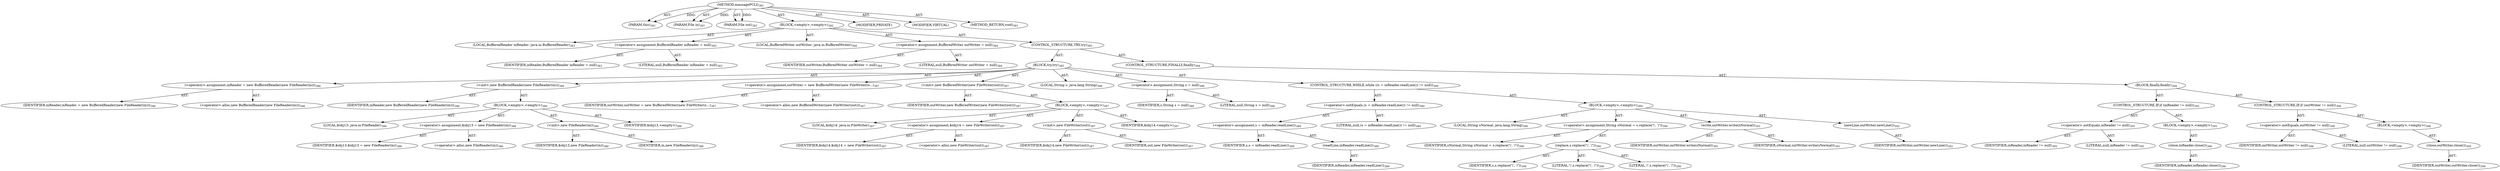 digraph "massagePCLI" {  
"111669149700" [label = <(METHOD,massagePCLI)<SUB>381</SUB>> ]
"115964117001" [label = <(PARAM,this)<SUB>381</SUB>> ]
"115964117002" [label = <(PARAM,File in)<SUB>381</SUB>> ]
"115964117003" [label = <(PARAM,File out)<SUB>381</SUB>> ]
"25769803839" [label = <(BLOCK,&lt;empty&gt;,&lt;empty&gt;)<SUB>382</SUB>> ]
"94489280550" [label = <(LOCAL,BufferedReader inReader: java.io.BufferedReader)<SUB>383</SUB>> ]
"30064771435" [label = <(&lt;operator&gt;.assignment,BufferedReader inReader = null)<SUB>383</SUB>> ]
"68719477001" [label = <(IDENTIFIER,inReader,BufferedReader inReader = null)<SUB>383</SUB>> ]
"90194313301" [label = <(LITERAL,null,BufferedReader inReader = null)<SUB>383</SUB>> ]
"94489280551" [label = <(LOCAL,BufferedWriter outWriter: java.io.BufferedWriter)<SUB>384</SUB>> ]
"30064771436" [label = <(&lt;operator&gt;.assignment,BufferedWriter outWriter = null)<SUB>384</SUB>> ]
"68719477002" [label = <(IDENTIFIER,outWriter,BufferedWriter outWriter = null)<SUB>384</SUB>> ]
"90194313302" [label = <(LITERAL,null,BufferedWriter outWriter = null)<SUB>384</SUB>> ]
"47244640302" [label = <(CONTROL_STRUCTURE,TRY,try)<SUB>385</SUB>> ]
"25769803840" [label = <(BLOCK,try,try)<SUB>385</SUB>> ]
"30064771437" [label = <(&lt;operator&gt;.assignment,inReader = new BufferedReader(new FileReader(in)))<SUB>386</SUB>> ]
"68719477003" [label = <(IDENTIFIER,inReader,inReader = new BufferedReader(new FileReader(in)))<SUB>386</SUB>> ]
"30064771438" [label = <(&lt;operator&gt;.alloc,new BufferedReader(new FileReader(in)))<SUB>386</SUB>> ]
"30064771439" [label = <(&lt;init&gt;,new BufferedReader(new FileReader(in)))<SUB>386</SUB>> ]
"68719477004" [label = <(IDENTIFIER,inReader,new BufferedReader(new FileReader(in)))<SUB>386</SUB>> ]
"25769803841" [label = <(BLOCK,&lt;empty&gt;,&lt;empty&gt;)<SUB>386</SUB>> ]
"94489280552" [label = <(LOCAL,$obj13: java.io.FileReader)<SUB>386</SUB>> ]
"30064771440" [label = <(&lt;operator&gt;.assignment,$obj13 = new FileReader(in))<SUB>386</SUB>> ]
"68719477005" [label = <(IDENTIFIER,$obj13,$obj13 = new FileReader(in))<SUB>386</SUB>> ]
"30064771441" [label = <(&lt;operator&gt;.alloc,new FileReader(in))<SUB>386</SUB>> ]
"30064771442" [label = <(&lt;init&gt;,new FileReader(in))<SUB>386</SUB>> ]
"68719477006" [label = <(IDENTIFIER,$obj13,new FileReader(in))<SUB>386</SUB>> ]
"68719477007" [label = <(IDENTIFIER,in,new FileReader(in))<SUB>386</SUB>> ]
"68719477008" [label = <(IDENTIFIER,$obj13,&lt;empty&gt;)<SUB>386</SUB>> ]
"30064771443" [label = <(&lt;operator&gt;.assignment,outWriter = new BufferedWriter(new FileWriter(o...)<SUB>387</SUB>> ]
"68719477009" [label = <(IDENTIFIER,outWriter,outWriter = new BufferedWriter(new FileWriter(o...)<SUB>387</SUB>> ]
"30064771444" [label = <(&lt;operator&gt;.alloc,new BufferedWriter(new FileWriter(out)))<SUB>387</SUB>> ]
"30064771445" [label = <(&lt;init&gt;,new BufferedWriter(new FileWriter(out)))<SUB>387</SUB>> ]
"68719477010" [label = <(IDENTIFIER,outWriter,new BufferedWriter(new FileWriter(out)))<SUB>387</SUB>> ]
"25769803842" [label = <(BLOCK,&lt;empty&gt;,&lt;empty&gt;)<SUB>387</SUB>> ]
"94489280553" [label = <(LOCAL,$obj14: java.io.FileWriter)<SUB>387</SUB>> ]
"30064771446" [label = <(&lt;operator&gt;.assignment,$obj14 = new FileWriter(out))<SUB>387</SUB>> ]
"68719477011" [label = <(IDENTIFIER,$obj14,$obj14 = new FileWriter(out))<SUB>387</SUB>> ]
"30064771447" [label = <(&lt;operator&gt;.alloc,new FileWriter(out))<SUB>387</SUB>> ]
"30064771448" [label = <(&lt;init&gt;,new FileWriter(out))<SUB>387</SUB>> ]
"68719477012" [label = <(IDENTIFIER,$obj14,new FileWriter(out))<SUB>387</SUB>> ]
"68719477013" [label = <(IDENTIFIER,out,new FileWriter(out))<SUB>387</SUB>> ]
"68719477014" [label = <(IDENTIFIER,$obj14,&lt;empty&gt;)<SUB>387</SUB>> ]
"94489280554" [label = <(LOCAL,String s: java.lang.String)<SUB>388</SUB>> ]
"30064771449" [label = <(&lt;operator&gt;.assignment,String s = null)<SUB>388</SUB>> ]
"68719477015" [label = <(IDENTIFIER,s,String s = null)<SUB>388</SUB>> ]
"90194313303" [label = <(LITERAL,null,String s = null)<SUB>388</SUB>> ]
"47244640303" [label = <(CONTROL_STRUCTURE,WHILE,while ((s = inReader.readLine()) != null))<SUB>389</SUB>> ]
"30064771450" [label = <(&lt;operator&gt;.notEquals,(s = inReader.readLine()) != null)<SUB>389</SUB>> ]
"30064771451" [label = <(&lt;operator&gt;.assignment,s = inReader.readLine())<SUB>389</SUB>> ]
"68719477016" [label = <(IDENTIFIER,s,s = inReader.readLine())<SUB>389</SUB>> ]
"30064771452" [label = <(readLine,inReader.readLine())<SUB>389</SUB>> ]
"68719477017" [label = <(IDENTIFIER,inReader,inReader.readLine())<SUB>389</SUB>> ]
"90194313304" [label = <(LITERAL,null,(s = inReader.readLine()) != null)<SUB>389</SUB>> ]
"25769803843" [label = <(BLOCK,&lt;empty&gt;,&lt;empty&gt;)<SUB>389</SUB>> ]
"94489280555" [label = <(LOCAL,String sNormal: java.lang.String)<SUB>390</SUB>> ]
"30064771453" [label = <(&lt;operator&gt;.assignment,String sNormal = s.replace('\\', '/'))<SUB>390</SUB>> ]
"68719477018" [label = <(IDENTIFIER,sNormal,String sNormal = s.replace('\\', '/'))<SUB>390</SUB>> ]
"30064771454" [label = <(replace,s.replace('\\', '/'))<SUB>390</SUB>> ]
"68719477019" [label = <(IDENTIFIER,s,s.replace('\\', '/'))<SUB>390</SUB>> ]
"90194313305" [label = <(LITERAL,'\\',s.replace('\\', '/'))<SUB>390</SUB>> ]
"90194313306" [label = <(LITERAL,'/',s.replace('\\', '/'))<SUB>390</SUB>> ]
"30064771455" [label = <(write,outWriter.write(sNormal))<SUB>391</SUB>> ]
"68719477020" [label = <(IDENTIFIER,outWriter,outWriter.write(sNormal))<SUB>391</SUB>> ]
"68719477021" [label = <(IDENTIFIER,sNormal,outWriter.write(sNormal))<SUB>391</SUB>> ]
"30064771456" [label = <(newLine,outWriter.newLine())<SUB>392</SUB>> ]
"68719477022" [label = <(IDENTIFIER,outWriter,outWriter.newLine())<SUB>392</SUB>> ]
"47244640304" [label = <(CONTROL_STRUCTURE,FINALLY,finally)<SUB>394</SUB>> ]
"25769803844" [label = <(BLOCK,finally,finally)<SUB>394</SUB>> ]
"47244640305" [label = <(CONTROL_STRUCTURE,IF,if (inReader != null))<SUB>395</SUB>> ]
"30064771457" [label = <(&lt;operator&gt;.notEquals,inReader != null)<SUB>395</SUB>> ]
"68719477023" [label = <(IDENTIFIER,inReader,inReader != null)<SUB>395</SUB>> ]
"90194313307" [label = <(LITERAL,null,inReader != null)<SUB>395</SUB>> ]
"25769803845" [label = <(BLOCK,&lt;empty&gt;,&lt;empty&gt;)<SUB>395</SUB>> ]
"30064771458" [label = <(close,inReader.close())<SUB>396</SUB>> ]
"68719477024" [label = <(IDENTIFIER,inReader,inReader.close())<SUB>396</SUB>> ]
"47244640306" [label = <(CONTROL_STRUCTURE,IF,if (outWriter != null))<SUB>398</SUB>> ]
"30064771459" [label = <(&lt;operator&gt;.notEquals,outWriter != null)<SUB>398</SUB>> ]
"68719477025" [label = <(IDENTIFIER,outWriter,outWriter != null)<SUB>398</SUB>> ]
"90194313308" [label = <(LITERAL,null,outWriter != null)<SUB>398</SUB>> ]
"25769803846" [label = <(BLOCK,&lt;empty&gt;,&lt;empty&gt;)<SUB>398</SUB>> ]
"30064771460" [label = <(close,outWriter.close())<SUB>399</SUB>> ]
"68719477026" [label = <(IDENTIFIER,outWriter,outWriter.close())<SUB>399</SUB>> ]
"133143986203" [label = <(MODIFIER,PRIVATE)> ]
"133143986204" [label = <(MODIFIER,VIRTUAL)> ]
"128849018884" [label = <(METHOD_RETURN,void)<SUB>381</SUB>> ]
  "111669149700" -> "115964117001"  [ label = "AST: "] 
  "111669149700" -> "115964117002"  [ label = "AST: "] 
  "111669149700" -> "115964117003"  [ label = "AST: "] 
  "111669149700" -> "25769803839"  [ label = "AST: "] 
  "111669149700" -> "133143986203"  [ label = "AST: "] 
  "111669149700" -> "133143986204"  [ label = "AST: "] 
  "111669149700" -> "128849018884"  [ label = "AST: "] 
  "25769803839" -> "94489280550"  [ label = "AST: "] 
  "25769803839" -> "30064771435"  [ label = "AST: "] 
  "25769803839" -> "94489280551"  [ label = "AST: "] 
  "25769803839" -> "30064771436"  [ label = "AST: "] 
  "25769803839" -> "47244640302"  [ label = "AST: "] 
  "30064771435" -> "68719477001"  [ label = "AST: "] 
  "30064771435" -> "90194313301"  [ label = "AST: "] 
  "30064771436" -> "68719477002"  [ label = "AST: "] 
  "30064771436" -> "90194313302"  [ label = "AST: "] 
  "47244640302" -> "25769803840"  [ label = "AST: "] 
  "47244640302" -> "47244640304"  [ label = "AST: "] 
  "25769803840" -> "30064771437"  [ label = "AST: "] 
  "25769803840" -> "30064771439"  [ label = "AST: "] 
  "25769803840" -> "30064771443"  [ label = "AST: "] 
  "25769803840" -> "30064771445"  [ label = "AST: "] 
  "25769803840" -> "94489280554"  [ label = "AST: "] 
  "25769803840" -> "30064771449"  [ label = "AST: "] 
  "25769803840" -> "47244640303"  [ label = "AST: "] 
  "30064771437" -> "68719477003"  [ label = "AST: "] 
  "30064771437" -> "30064771438"  [ label = "AST: "] 
  "30064771439" -> "68719477004"  [ label = "AST: "] 
  "30064771439" -> "25769803841"  [ label = "AST: "] 
  "25769803841" -> "94489280552"  [ label = "AST: "] 
  "25769803841" -> "30064771440"  [ label = "AST: "] 
  "25769803841" -> "30064771442"  [ label = "AST: "] 
  "25769803841" -> "68719477008"  [ label = "AST: "] 
  "30064771440" -> "68719477005"  [ label = "AST: "] 
  "30064771440" -> "30064771441"  [ label = "AST: "] 
  "30064771442" -> "68719477006"  [ label = "AST: "] 
  "30064771442" -> "68719477007"  [ label = "AST: "] 
  "30064771443" -> "68719477009"  [ label = "AST: "] 
  "30064771443" -> "30064771444"  [ label = "AST: "] 
  "30064771445" -> "68719477010"  [ label = "AST: "] 
  "30064771445" -> "25769803842"  [ label = "AST: "] 
  "25769803842" -> "94489280553"  [ label = "AST: "] 
  "25769803842" -> "30064771446"  [ label = "AST: "] 
  "25769803842" -> "30064771448"  [ label = "AST: "] 
  "25769803842" -> "68719477014"  [ label = "AST: "] 
  "30064771446" -> "68719477011"  [ label = "AST: "] 
  "30064771446" -> "30064771447"  [ label = "AST: "] 
  "30064771448" -> "68719477012"  [ label = "AST: "] 
  "30064771448" -> "68719477013"  [ label = "AST: "] 
  "30064771449" -> "68719477015"  [ label = "AST: "] 
  "30064771449" -> "90194313303"  [ label = "AST: "] 
  "47244640303" -> "30064771450"  [ label = "AST: "] 
  "47244640303" -> "25769803843"  [ label = "AST: "] 
  "30064771450" -> "30064771451"  [ label = "AST: "] 
  "30064771450" -> "90194313304"  [ label = "AST: "] 
  "30064771451" -> "68719477016"  [ label = "AST: "] 
  "30064771451" -> "30064771452"  [ label = "AST: "] 
  "30064771452" -> "68719477017"  [ label = "AST: "] 
  "25769803843" -> "94489280555"  [ label = "AST: "] 
  "25769803843" -> "30064771453"  [ label = "AST: "] 
  "25769803843" -> "30064771455"  [ label = "AST: "] 
  "25769803843" -> "30064771456"  [ label = "AST: "] 
  "30064771453" -> "68719477018"  [ label = "AST: "] 
  "30064771453" -> "30064771454"  [ label = "AST: "] 
  "30064771454" -> "68719477019"  [ label = "AST: "] 
  "30064771454" -> "90194313305"  [ label = "AST: "] 
  "30064771454" -> "90194313306"  [ label = "AST: "] 
  "30064771455" -> "68719477020"  [ label = "AST: "] 
  "30064771455" -> "68719477021"  [ label = "AST: "] 
  "30064771456" -> "68719477022"  [ label = "AST: "] 
  "47244640304" -> "25769803844"  [ label = "AST: "] 
  "25769803844" -> "47244640305"  [ label = "AST: "] 
  "25769803844" -> "47244640306"  [ label = "AST: "] 
  "47244640305" -> "30064771457"  [ label = "AST: "] 
  "47244640305" -> "25769803845"  [ label = "AST: "] 
  "30064771457" -> "68719477023"  [ label = "AST: "] 
  "30064771457" -> "90194313307"  [ label = "AST: "] 
  "25769803845" -> "30064771458"  [ label = "AST: "] 
  "30064771458" -> "68719477024"  [ label = "AST: "] 
  "47244640306" -> "30064771459"  [ label = "AST: "] 
  "47244640306" -> "25769803846"  [ label = "AST: "] 
  "30064771459" -> "68719477025"  [ label = "AST: "] 
  "30064771459" -> "90194313308"  [ label = "AST: "] 
  "25769803846" -> "30064771460"  [ label = "AST: "] 
  "30064771460" -> "68719477026"  [ label = "AST: "] 
  "111669149700" -> "115964117001"  [ label = "DDG: "] 
  "111669149700" -> "115964117002"  [ label = "DDG: "] 
  "111669149700" -> "115964117003"  [ label = "DDG: "] 
}
